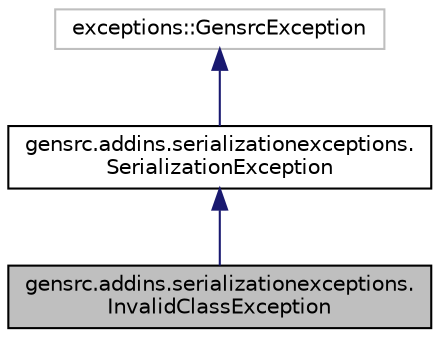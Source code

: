 digraph "gensrc.addins.serializationexceptions.InvalidClassException"
{
  edge [fontname="Helvetica",fontsize="10",labelfontname="Helvetica",labelfontsize="10"];
  node [fontname="Helvetica",fontsize="10",shape=record];
  Node0 [label="gensrc.addins.serializationexceptions.\lInvalidClassException",height=0.2,width=0.4,color="black", fillcolor="grey75", style="filled", fontcolor="black"];
  Node1 -> Node0 [dir="back",color="midnightblue",fontsize="10",style="solid",fontname="Helvetica"];
  Node1 [label="gensrc.addins.serializationexceptions.\lSerializationException",height=0.2,width=0.4,color="black", fillcolor="white", style="filled",URL="$classgensrc_1_1addins_1_1serializationexceptions_1_1_serialization_exception.html"];
  Node2 -> Node1 [dir="back",color="midnightblue",fontsize="10",style="solid",fontname="Helvetica"];
  Node2 [label="exceptions::GensrcException",height=0.2,width=0.4,color="grey75", fillcolor="white", style="filled"];
}

